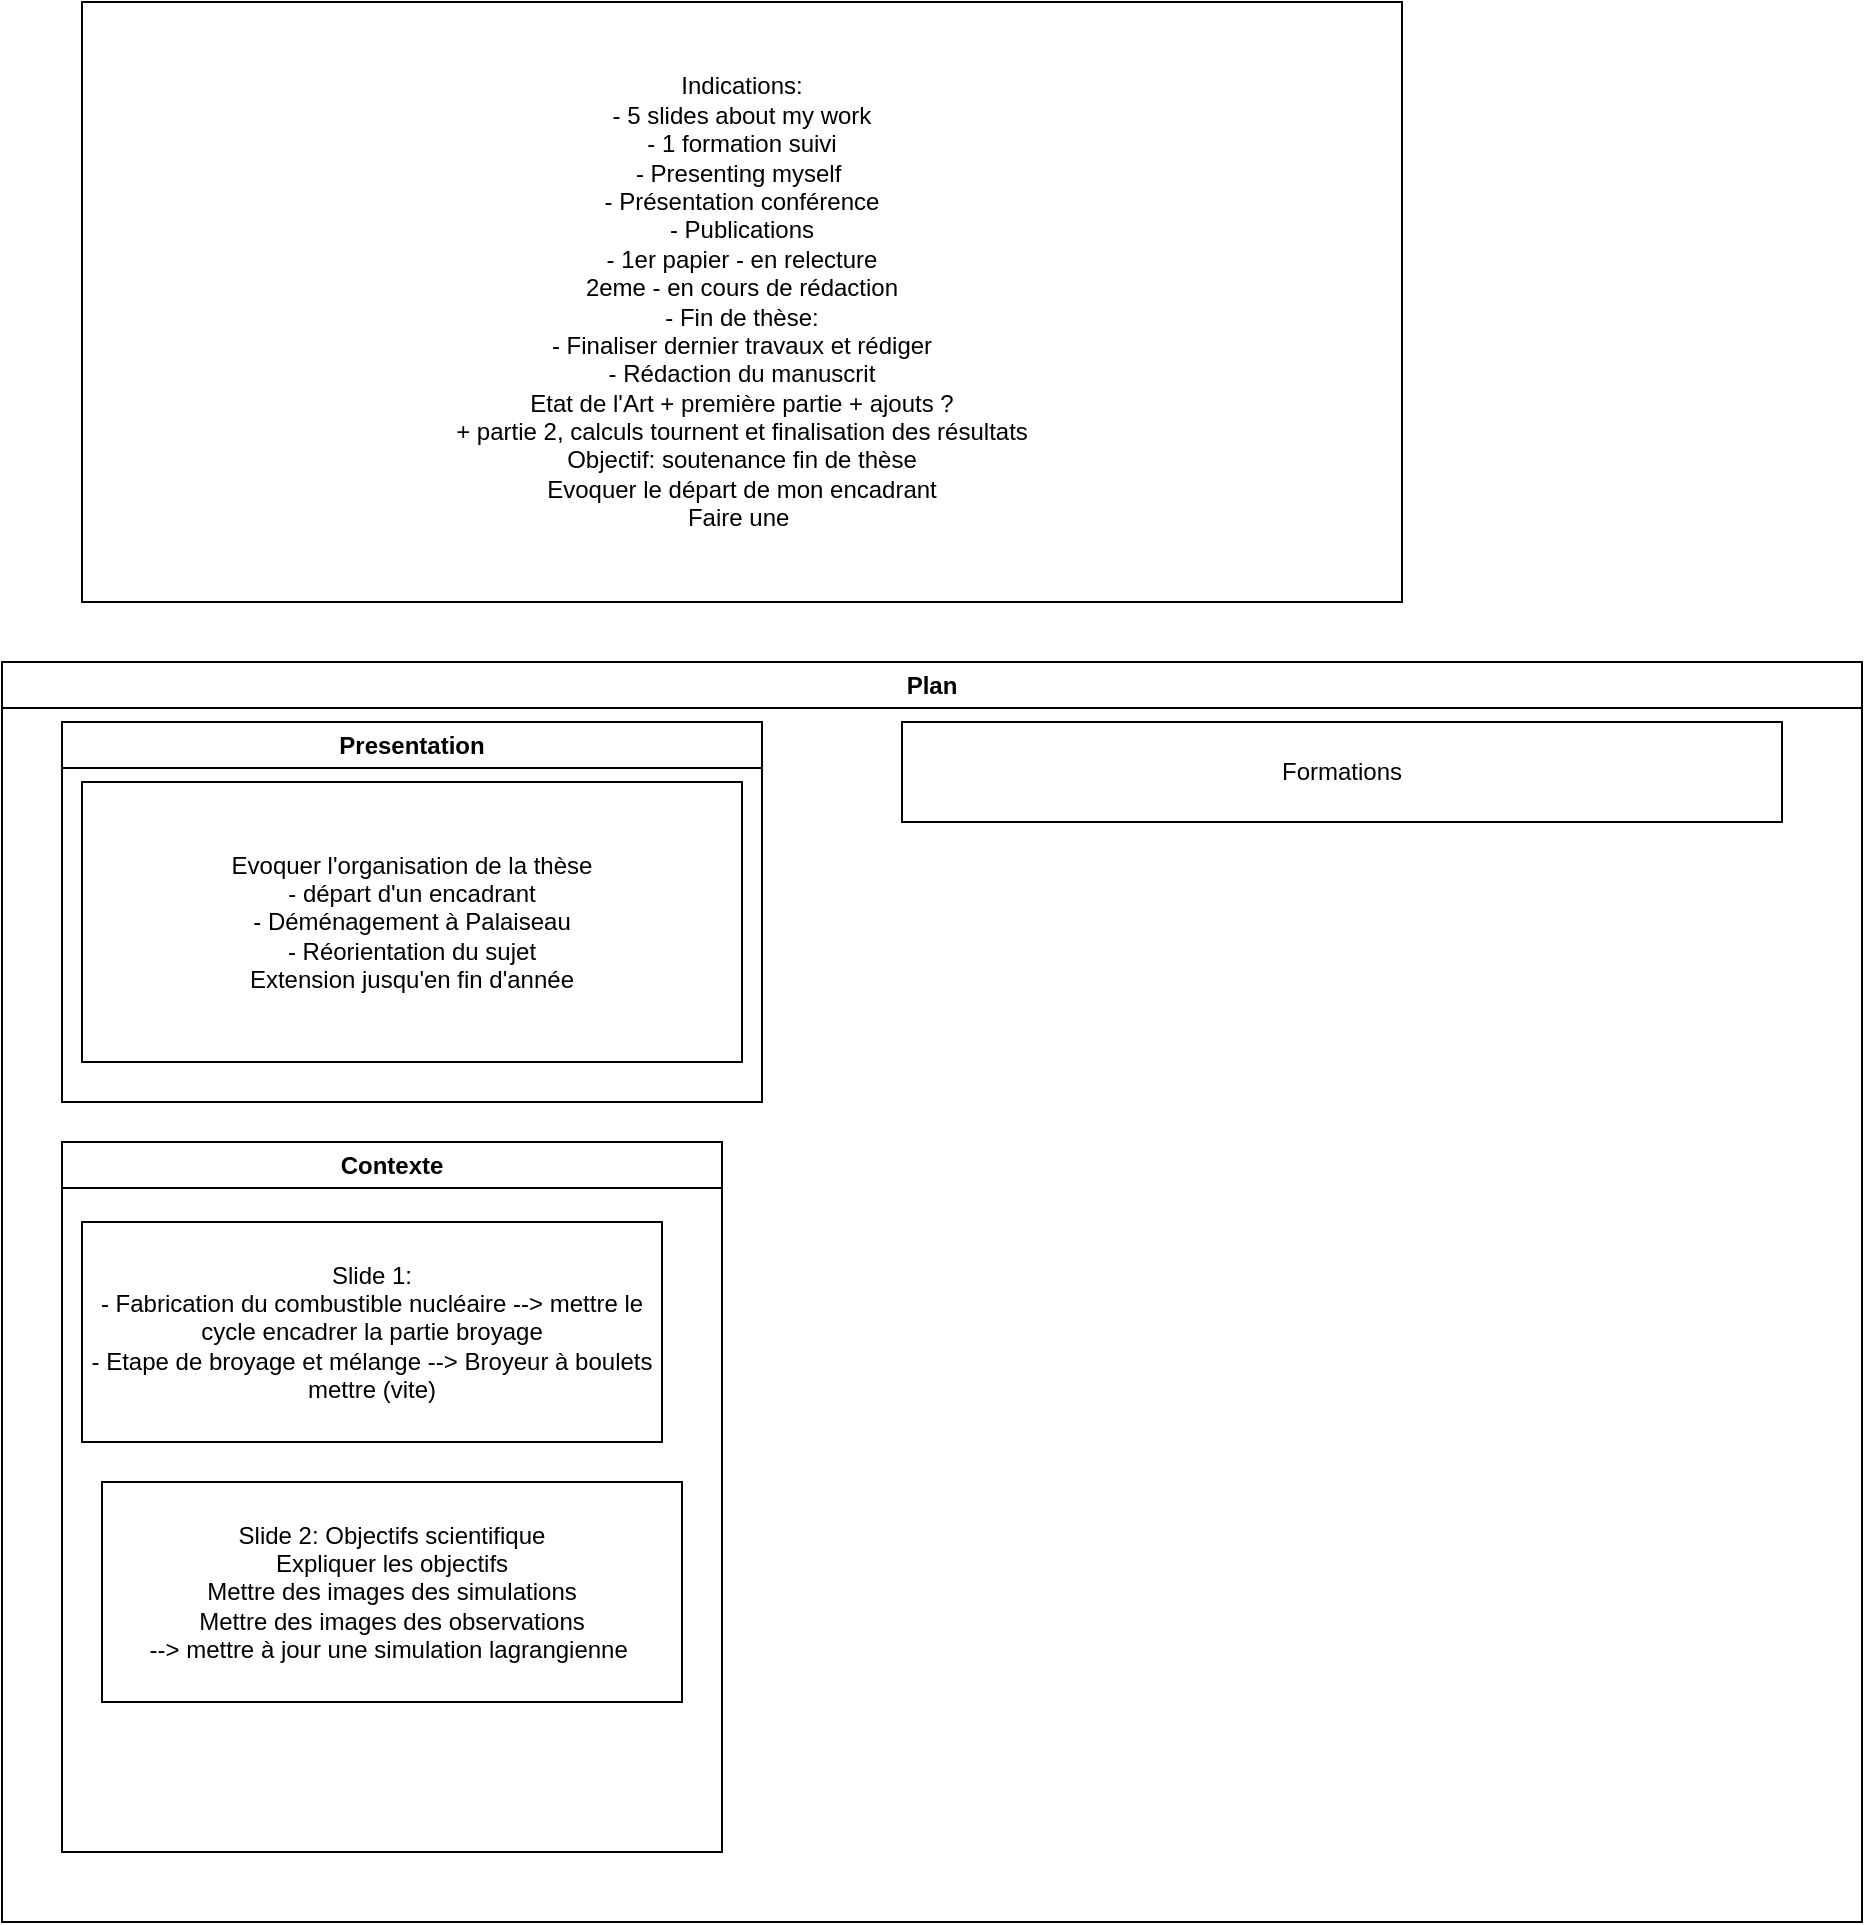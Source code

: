 <mxfile>
    <diagram id="AxyqyRmUhzYA6B7SG2dw" name="Page-1">
        <mxGraphModel dx="2210" dy="2267" grid="1" gridSize="10" guides="1" tooltips="1" connect="1" arrows="1" fold="1" page="1" pageScale="1" pageWidth="827" pageHeight="1169" math="0" shadow="0">
            <root>
                <mxCell id="0"/>
                <mxCell id="1" parent="0"/>
                <mxCell id="2" value="Plan" style="swimlane;whiteSpace=wrap;html=1;" vertex="1" parent="1">
                    <mxGeometry x="140" y="10" width="930" height="630" as="geometry"/>
                </mxCell>
                <mxCell id="3" value="Contexte" style="swimlane;whiteSpace=wrap;html=1;" vertex="1" parent="2">
                    <mxGeometry x="30" y="240" width="330" height="355" as="geometry"/>
                </mxCell>
                <mxCell id="4" value="Slide 1: &lt;br&gt;- Fabrication du combustible nucléaire --&amp;gt; mettre le cycle encadrer la partie broyage&lt;br&gt;- Etape de broyage et mélange --&amp;gt; Broyeur à boulets mettre (vite)" style="rounded=0;whiteSpace=wrap;html=1;" vertex="1" parent="3">
                    <mxGeometry x="10" y="40" width="290" height="110" as="geometry"/>
                </mxCell>
                <mxCell id="15" value="Slide 2: Objectifs scientifique&lt;br&gt;Expliquer les objectifs&lt;br&gt;Mettre des images des simulations&lt;br&gt;Mettre des images des observations&lt;br&gt;--&amp;gt; mettre à jour une simulation lagrangienne&amp;nbsp;" style="rounded=0;whiteSpace=wrap;html=1;" vertex="1" parent="3">
                    <mxGeometry x="20" y="170" width="290" height="110" as="geometry"/>
                </mxCell>
                <mxCell id="6" value="Presentation" style="swimlane;whiteSpace=wrap;html=1;" vertex="1" parent="2">
                    <mxGeometry x="30" y="30" width="350" height="190" as="geometry"/>
                </mxCell>
                <mxCell id="17" value="Evoquer l'organisation de la thèse&lt;br&gt;- départ d'un encadrant&lt;br&gt;- Déménagement à Palaiseau&lt;br&gt;- Réorientation du sujet&lt;br&gt;Extension jusqu'en fin d'année" style="whiteSpace=wrap;html=1;" vertex="1" parent="6">
                    <mxGeometry x="10" y="30" width="330" height="140" as="geometry"/>
                </mxCell>
                <mxCell id="23" value="Formations" style="rounded=0;whiteSpace=wrap;html=1;" vertex="1" parent="2">
                    <mxGeometry x="450" y="30" width="440" height="50" as="geometry"/>
                </mxCell>
                <mxCell id="5" value="Indications:&lt;br&gt;- 5 slides about my work&lt;br&gt;- 1 formation suivi&lt;br&gt;- Presenting myself&amp;nbsp;&lt;br&gt;- Présentation conférence&lt;br&gt;- Publications&lt;br&gt;- 1er papier - en relecture&lt;br&gt;2eme - en cours de rédaction&lt;br&gt;- Fin de thèse:&lt;br&gt;- Finaliser dernier travaux et rédiger&lt;br&gt;- Rédaction du manuscrit&lt;br&gt;Etat de l'Art + première partie + ajouts ?&lt;br&gt;+ partie 2, calculs tournent et finalisation des résultats&lt;br&gt;Objectif: soutenance fin de thèse&lt;br&gt;Evoquer le départ de mon encadrant&lt;br&gt;Faire une&amp;nbsp;" style="rounded=0;whiteSpace=wrap;html=1;" vertex="1" parent="1">
                    <mxGeometry x="180" y="-320" width="660" height="300" as="geometry"/>
                </mxCell>
            </root>
        </mxGraphModel>
    </diagram>
</mxfile>